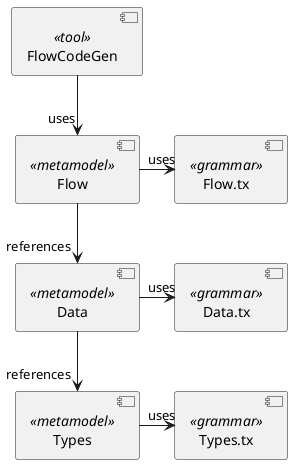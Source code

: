 @startuml
component Types.tx <<grammar>> as TypesG
component Data.tx <<grammar>> as DataG
component Flow.tx <<grammar>> as FlowG

component Types <<metamodel>> as Types
component Data <<metamodel>> as Data
component Flow <<metamodel>> as Flow
component FlowCodeGen <<tool>> as FlowCodeGen

Data --> "references" Types
Flow --> "references" Data

Types -> "uses" TypesG
Data -> "uses" DataG
Flow -> "uses" FlowG
FlowCodeGen --> "uses" Flow

@enduml


